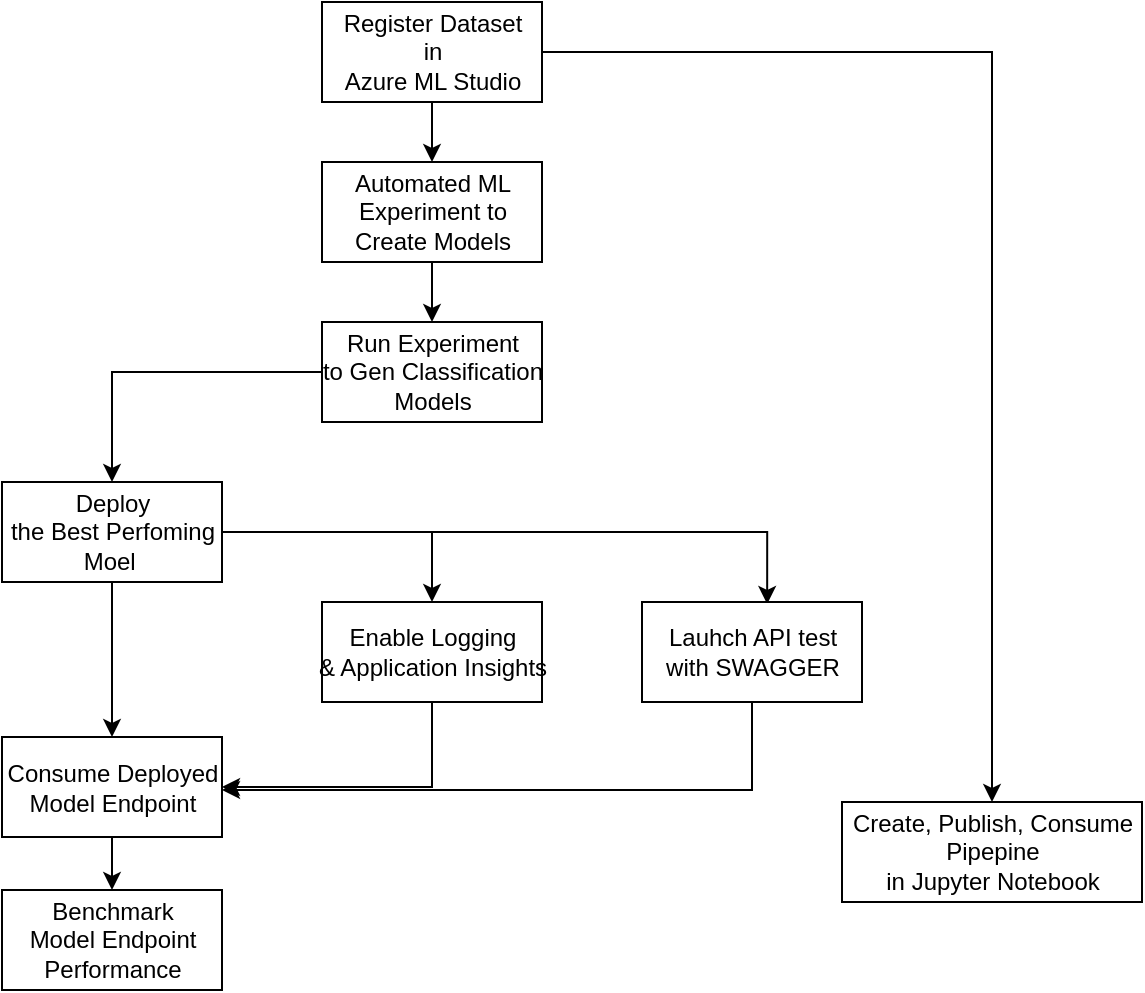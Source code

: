 <mxfile>
    <diagram id="FcnYCMbB4kOYN2o_jrPs" name="Page-1">
        <mxGraphModel dx="594" dy="615" grid="1" gridSize="10" guides="1" tooltips="1" connect="1" arrows="1" fold="1" page="1" pageScale="1" pageWidth="1169" pageHeight="827" math="0" shadow="0">
            <root>
                <mxCell id="0"/>
                <mxCell id="1" parent="0"/>
                <mxCell id="13" style="edgeStyle=orthogonalEdgeStyle;rounded=0;orthogonalLoop=1;jettySize=auto;html=1;exitX=0.5;exitY=1;exitDx=0;exitDy=0;entryX=0.5;entryY=0;entryDx=0;entryDy=0;" parent="1" source="3" target="4" edge="1">
                    <mxGeometry relative="1" as="geometry"/>
                </mxCell>
                <mxCell id="22" style="edgeStyle=orthogonalEdgeStyle;rounded=0;orthogonalLoop=1;jettySize=auto;html=1;exitX=1;exitY=0.5;exitDx=0;exitDy=0;" parent="1" source="3" target="12" edge="1">
                    <mxGeometry relative="1" as="geometry"/>
                </mxCell>
                <mxCell id="3" value="Register Dataset&lt;br&gt;in&lt;br&gt;Azure ML Studio" style="html=1;" parent="1" vertex="1">
                    <mxGeometry x="200" y="40" width="110" height="50" as="geometry"/>
                </mxCell>
                <mxCell id="14" style="edgeStyle=orthogonalEdgeStyle;rounded=0;orthogonalLoop=1;jettySize=auto;html=1;exitX=0.5;exitY=1;exitDx=0;exitDy=0;entryX=0.5;entryY=0;entryDx=0;entryDy=0;" parent="1" source="4" target="6" edge="1">
                    <mxGeometry relative="1" as="geometry"/>
                </mxCell>
                <mxCell id="4" value="Automated ML&lt;br&gt;Experiment to&lt;br&gt;Create Models" style="html=1;" parent="1" vertex="1">
                    <mxGeometry x="200" y="120" width="110" height="50" as="geometry"/>
                </mxCell>
                <mxCell id="18" style="edgeStyle=orthogonalEdgeStyle;rounded=0;orthogonalLoop=1;jettySize=auto;html=1;exitX=0.5;exitY=1;exitDx=0;exitDy=0;entryX=0.5;entryY=0;entryDx=0;entryDy=0;" parent="1" source="5" target="10" edge="1">
                    <mxGeometry relative="1" as="geometry"/>
                </mxCell>
                <mxCell id="5" value="Deploy &lt;br&gt;the Best Perfoming&lt;br&gt;Moel&amp;nbsp;" style="html=1;" parent="1" vertex="1">
                    <mxGeometry x="40" y="280" width="110" height="50" as="geometry"/>
                </mxCell>
                <mxCell id="15" style="edgeStyle=orthogonalEdgeStyle;rounded=0;orthogonalLoop=1;jettySize=auto;html=1;" parent="1" source="6" target="5" edge="1">
                    <mxGeometry relative="1" as="geometry"/>
                </mxCell>
                <mxCell id="16" style="edgeStyle=orthogonalEdgeStyle;rounded=0;orthogonalLoop=1;jettySize=auto;html=1;exitX=1;exitY=0.5;exitDx=0;exitDy=0;entryX=0.569;entryY=0.02;entryDx=0;entryDy=0;entryPerimeter=0;" parent="1" source="5" target="9" edge="1">
                    <mxGeometry relative="1" as="geometry"/>
                </mxCell>
                <mxCell id="17" style="edgeStyle=orthogonalEdgeStyle;rounded=0;orthogonalLoop=1;jettySize=auto;html=1;exitX=1;exitY=0.5;exitDx=0;exitDy=0;" parent="1" source="5" target="8" edge="1">
                    <mxGeometry relative="1" as="geometry">
                        <mxPoint x="220" y="290" as="sourcePoint"/>
                    </mxGeometry>
                </mxCell>
                <mxCell id="6" value="Run Experiment&lt;br&gt;to Gen Classification &lt;br&gt;Models" style="html=1;" parent="1" vertex="1">
                    <mxGeometry x="200" y="200" width="110" height="50" as="geometry"/>
                </mxCell>
                <mxCell id="20" style="edgeStyle=orthogonalEdgeStyle;rounded=0;orthogonalLoop=1;jettySize=auto;html=1;exitX=0.5;exitY=1;exitDx=0;exitDy=0;entryX=1;entryY=0.5;entryDx=0;entryDy=0;" parent="1" source="8" target="10" edge="1">
                    <mxGeometry relative="1" as="geometry"/>
                </mxCell>
                <mxCell id="8" value="Enable Logging&lt;br&gt;&amp;amp; Application Insights" style="html=1;" parent="1" vertex="1">
                    <mxGeometry x="200" y="340" width="110" height="50" as="geometry"/>
                </mxCell>
                <mxCell id="21" style="edgeStyle=orthogonalEdgeStyle;rounded=0;orthogonalLoop=1;jettySize=auto;html=1;exitX=0.5;exitY=1;exitDx=0;exitDy=0;" parent="1" source="9" edge="1">
                    <mxGeometry relative="1" as="geometry">
                        <mxPoint x="150" y="434" as="targetPoint"/>
                        <Array as="points">
                            <mxPoint x="415" y="434"/>
                        </Array>
                    </mxGeometry>
                </mxCell>
                <mxCell id="9" value="Lauhch API test&lt;br&gt;with SWAGGER" style="html=1;" parent="1" vertex="1">
                    <mxGeometry x="360" y="340" width="110" height="50" as="geometry"/>
                </mxCell>
                <mxCell id="19" style="edgeStyle=orthogonalEdgeStyle;rounded=0;orthogonalLoop=1;jettySize=auto;html=1;exitX=0.5;exitY=1;exitDx=0;exitDy=0;entryX=0.5;entryY=0;entryDx=0;entryDy=0;" parent="1" source="10" target="11" edge="1">
                    <mxGeometry relative="1" as="geometry"/>
                </mxCell>
                <mxCell id="10" value="Consume Deployed &lt;br&gt;Model Endpoint" style="html=1;" parent="1" vertex="1">
                    <mxGeometry x="40" y="407.5" width="110" height="50" as="geometry"/>
                </mxCell>
                <mxCell id="11" value="Benchmark &lt;br&gt;Model Endpoint&lt;br&gt;Performance" style="html=1;" parent="1" vertex="1">
                    <mxGeometry x="40" y="484" width="110" height="50" as="geometry"/>
                </mxCell>
                <mxCell id="12" value="Create, Publish, Consume&lt;br&gt;Pipepine&lt;br&gt;in Jupyter Notebook" style="html=1;" parent="1" vertex="1">
                    <mxGeometry x="460" y="440" width="150" height="50" as="geometry"/>
                </mxCell>
            </root>
        </mxGraphModel>
    </diagram>
</mxfile>